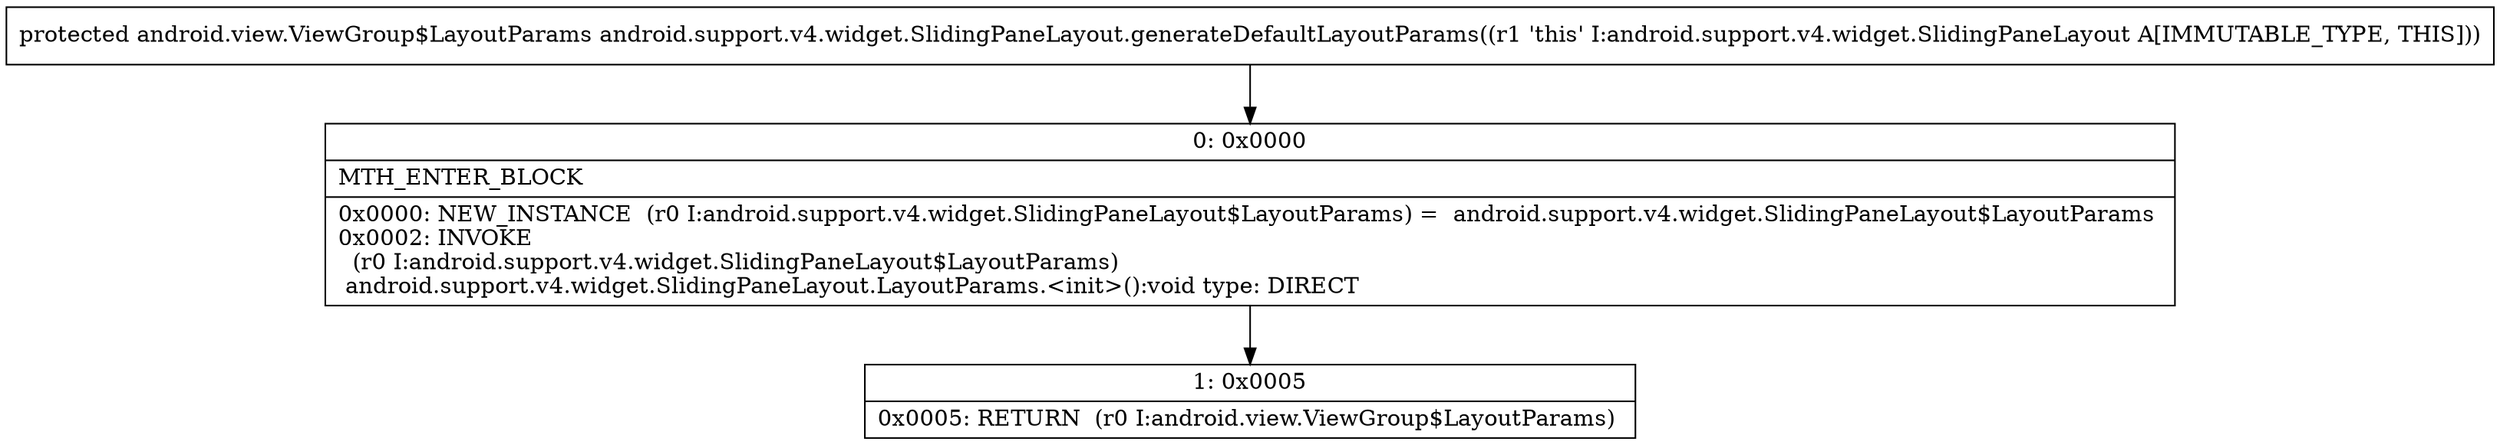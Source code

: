 digraph "CFG forandroid.support.v4.widget.SlidingPaneLayout.generateDefaultLayoutParams()Landroid\/view\/ViewGroup$LayoutParams;" {
Node_0 [shape=record,label="{0\:\ 0x0000|MTH_ENTER_BLOCK\l|0x0000: NEW_INSTANCE  (r0 I:android.support.v4.widget.SlidingPaneLayout$LayoutParams) =  android.support.v4.widget.SlidingPaneLayout$LayoutParams \l0x0002: INVOKE  \l  (r0 I:android.support.v4.widget.SlidingPaneLayout$LayoutParams)\l android.support.v4.widget.SlidingPaneLayout.LayoutParams.\<init\>():void type: DIRECT \l}"];
Node_1 [shape=record,label="{1\:\ 0x0005|0x0005: RETURN  (r0 I:android.view.ViewGroup$LayoutParams) \l}"];
MethodNode[shape=record,label="{protected android.view.ViewGroup$LayoutParams android.support.v4.widget.SlidingPaneLayout.generateDefaultLayoutParams((r1 'this' I:android.support.v4.widget.SlidingPaneLayout A[IMMUTABLE_TYPE, THIS])) }"];
MethodNode -> Node_0;
Node_0 -> Node_1;
}

